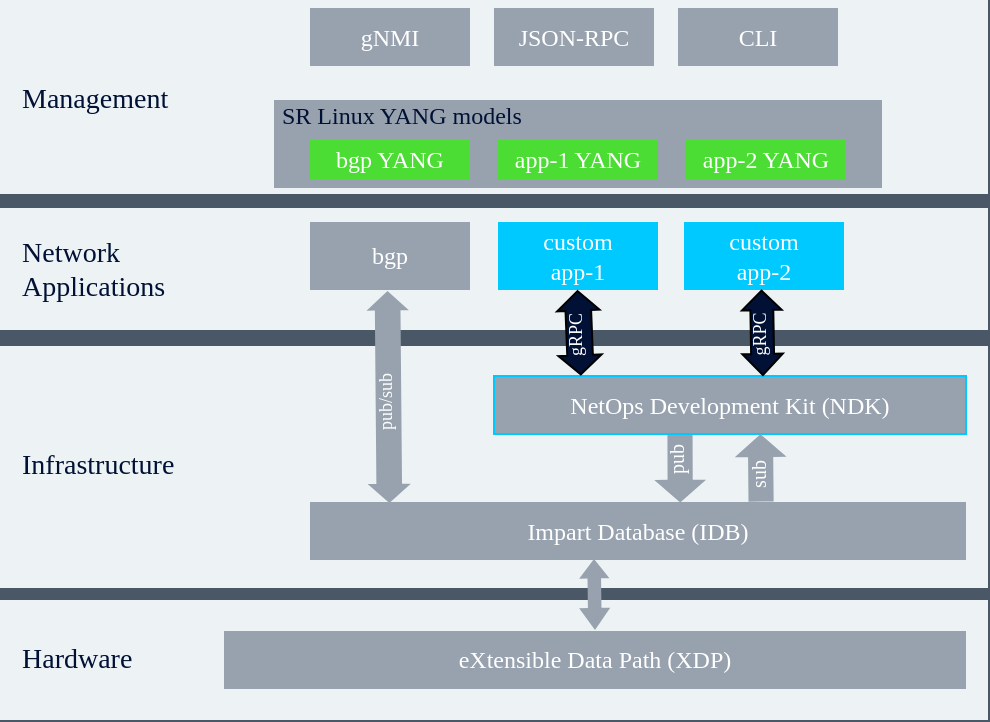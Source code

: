 <mxfile version="15.7.0" type="github" pages="4">
  <diagram name="[0] arch" id="ZMCx_UzSzWk1nDmMVq2M">
    <mxGraphModel dx="1153" dy="1129" grid="1" gridSize="1" guides="1" tooltips="1" connect="1" arrows="1" fold="1" page="1" pageScale="1" pageWidth="827" pageHeight="1169" background="#495766" math="0" shadow="0">
      <root>
        <mxCell id="xg3VUZHEJCf5JJvFxYuz-0" />
        <mxCell id="xg3VUZHEJCf5JJvFxYuz-1" parent="xg3VUZHEJCf5JJvFxYuz-0" />
        <mxCell id="l5OnVXgXOkP5nOk7Ud_w-3" value="" style="rounded=0;whiteSpace=wrap;html=1;strokeColor=none;fillColor=#EDF3F5;" parent="xg3VUZHEJCf5JJvFxYuz-1" vertex="1">
          <mxGeometry x="152" y="640" width="494" height="60" as="geometry" />
        </mxCell>
        <mxCell id="l5OnVXgXOkP5nOk7Ud_w-4" value="&lt;font&gt;Hardware&lt;/font&gt;" style="text;html=1;align=left;verticalAlign=middle;resizable=0;points=[];autosize=1;fontSize=14;fontFamily=Nokia Pure Text;fontStyle=0;fontColor=#001135;" parent="xg3VUZHEJCf5JJvFxYuz-1" vertex="1">
          <mxGeometry x="161" y="659" width="71" height="22" as="geometry" />
        </mxCell>
        <mxCell id="l5OnVXgXOkP5nOk7Ud_w-5" value="eXtensible Data Path (XDP)" style="rounded=0;whiteSpace=wrap;html=1;strokeColor=none;fillColor=#98A2AE;fontFamily=Nokia Pure Text;fontColor=#FFFFFF;" parent="xg3VUZHEJCf5JJvFxYuz-1" vertex="1">
          <mxGeometry x="264" y="655.5" width="371" height="29" as="geometry" />
        </mxCell>
        <mxCell id="l5OnVXgXOkP5nOk7Ud_w-6" value="" style="rounded=0;whiteSpace=wrap;html=1;strokeColor=none;fillColor=#EDF3F5;" parent="xg3VUZHEJCf5JJvFxYuz-1" vertex="1">
          <mxGeometry x="152" y="513" width="494" height="121" as="geometry" />
        </mxCell>
        <mxCell id="l5OnVXgXOkP5nOk7Ud_w-7" value="&lt;font&gt;Infrastructure&lt;/font&gt;" style="text;html=1;align=left;verticalAlign=middle;resizable=0;points=[];autosize=1;fontSize=14;fontFamily=Nokia Pure Text;fontStyle=0;fontColor=#001135;" parent="xg3VUZHEJCf5JJvFxYuz-1" vertex="1">
          <mxGeometry x="161" y="561.94" width="99" height="22" as="geometry" />
        </mxCell>
        <mxCell id="l5OnVXgXOkP5nOk7Ud_w-8" value="NetOps Development Kit (NDK)" style="rounded=0;whiteSpace=wrap;html=1;strokeColor=#00C9FF;fillColor=#98A2AE;fontFamily=Nokia Pure Text;fontColor=#FFFFFF;" parent="xg3VUZHEJCf5JJvFxYuz-1" vertex="1">
          <mxGeometry x="399" y="528" width="236" height="29" as="geometry" />
        </mxCell>
        <mxCell id="l5OnVXgXOkP5nOk7Ud_w-9" value="Impart Database (IDB)" style="rounded=0;whiteSpace=wrap;html=1;strokeColor=none;fillColor=#98A2AE;fontFamily=Nokia Pure Text;fontColor=#FFFFFF;" parent="xg3VUZHEJCf5JJvFxYuz-1" vertex="1">
          <mxGeometry x="307" y="591" width="328" height="29" as="geometry" />
        </mxCell>
        <mxCell id="l5OnVXgXOkP5nOk7Ud_w-10" value="" style="rounded=0;whiteSpace=wrap;html=1;strokeColor=none;fillColor=#EDF3F5;" parent="xg3VUZHEJCf5JJvFxYuz-1" vertex="1">
          <mxGeometry x="152" y="444" width="494" height="61" as="geometry" />
        </mxCell>
        <mxCell id="l5OnVXgXOkP5nOk7Ud_w-11" value="&lt;font&gt;Network&lt;br&gt;Applications&lt;/font&gt;" style="text;html=1;align=left;verticalAlign=middle;resizable=0;points=[];autosize=1;fontSize=14;fontFamily=Nokia Pure Text;fontStyle=0;fontColor=#001135;" parent="xg3VUZHEJCf5JJvFxYuz-1" vertex="1">
          <mxGeometry x="161" y="455" width="88" height="39" as="geometry" />
        </mxCell>
        <mxCell id="l5OnVXgXOkP5nOk7Ud_w-13" value="custom&lt;br&gt;app-1" style="rounded=0;whiteSpace=wrap;html=1;strokeColor=none;fillColor=#00C9FF;fontFamily=Nokia Pure Text;fontColor=#FFFFFF;" parent="xg3VUZHEJCf5JJvFxYuz-1" vertex="1">
          <mxGeometry x="401" y="451" width="80" height="34" as="geometry" />
        </mxCell>
        <mxCell id="l5OnVXgXOkP5nOk7Ud_w-14" value="custom&lt;br&gt;app-2" style="rounded=0;whiteSpace=wrap;html=1;strokeColor=none;fillColor=#00C9FF;fontFamily=Nokia Pure Text;fontColor=#FFFFFF;" parent="xg3VUZHEJCf5JJvFxYuz-1" vertex="1">
          <mxGeometry x="494" y="451" width="80" height="34" as="geometry" />
        </mxCell>
        <mxCell id="l5OnVXgXOkP5nOk7Ud_w-15" value="" style="rounded=0;whiteSpace=wrap;html=1;strokeColor=none;fillColor=#EDF3F5;" parent="xg3VUZHEJCf5JJvFxYuz-1" vertex="1">
          <mxGeometry x="152" y="340" width="494" height="97" as="geometry" />
        </mxCell>
        <mxCell id="l5OnVXgXOkP5nOk7Ud_w-16" value="Management" style="text;html=1;align=left;verticalAlign=middle;resizable=0;points=[];autosize=1;fontSize=14;fontFamily=Nokia Pure Text;fontStyle=0;fontColor=#001135;" parent="xg3VUZHEJCf5JJvFxYuz-1" vertex="1">
          <mxGeometry x="161" y="378.5" width="93" height="22" as="geometry" />
        </mxCell>
        <mxCell id="l5OnVXgXOkP5nOk7Ud_w-17" value="gNMI" style="rounded=0;whiteSpace=wrap;html=1;strokeColor=none;fillColor=#98A2AE;fontFamily=Nokia Pure Text;fontColor=#FFFFFF;" parent="xg3VUZHEJCf5JJvFxYuz-1" vertex="1">
          <mxGeometry x="307" y="344" width="80" height="29" as="geometry" />
        </mxCell>
        <mxCell id="l5OnVXgXOkP5nOk7Ud_w-18" value="JSON-RPC" style="rounded=0;whiteSpace=wrap;html=1;strokeColor=none;fillColor=#98A2AE;fontFamily=Nokia Pure Text;fontColor=#FFFFFF;" parent="xg3VUZHEJCf5JJvFxYuz-1" vertex="1">
          <mxGeometry x="399" y="344" width="80" height="29" as="geometry" />
        </mxCell>
        <mxCell id="l5OnVXgXOkP5nOk7Ud_w-19" value="CLI" style="rounded=0;whiteSpace=wrap;html=1;strokeColor=none;fillColor=#98A2AE;fontFamily=Nokia Pure Text;fontColor=#FFFFFF;" parent="xg3VUZHEJCf5JJvFxYuz-1" vertex="1">
          <mxGeometry x="491" y="344" width="80" height="29" as="geometry" />
        </mxCell>
        <mxCell id="l5OnVXgXOkP5nOk7Ud_w-22" value="bgp" style="rounded=0;whiteSpace=wrap;html=1;strokeColor=none;fillColor=#98A2AE;fontFamily=Nokia Pure Text;fontColor=#FFFFFF;" parent="xg3VUZHEJCf5JJvFxYuz-1" vertex="1">
          <mxGeometry x="307" y="451" width="80" height="34" as="geometry" />
        </mxCell>
        <mxCell id="l5OnVXgXOkP5nOk7Ud_w-24" value="" style="rounded=0;whiteSpace=wrap;html=1;strokeColor=none;fillColor=#98A2AE;fontFamily=Nokia Pure Text;fontColor=#FFFFFF;" parent="xg3VUZHEJCf5JJvFxYuz-1" vertex="1">
          <mxGeometry x="289" y="390" width="304" height="44" as="geometry" />
        </mxCell>
        <mxCell id="l5OnVXgXOkP5nOk7Ud_w-20" value="app-1 YANG" style="rounded=0;whiteSpace=wrap;html=1;strokeColor=none;fillColor=#4BDD33;fontFamily=Nokia Pure Text;fontColor=#FFFFFF;" parent="xg3VUZHEJCf5JJvFxYuz-1" vertex="1">
          <mxGeometry x="401" y="410" width="80" height="20" as="geometry" />
        </mxCell>
        <mxCell id="l5OnVXgXOkP5nOk7Ud_w-21" value="app-2 YANG" style="rounded=0;whiteSpace=wrap;html=1;strokeColor=none;fillColor=#4BDD33;fontFamily=Nokia Pure Text;fontColor=#FFFFFF;" parent="xg3VUZHEJCf5JJvFxYuz-1" vertex="1">
          <mxGeometry x="495" y="410" width="80" height="20" as="geometry" />
        </mxCell>
        <mxCell id="l5OnVXgXOkP5nOk7Ud_w-23" value="bgp YANG" style="rounded=0;whiteSpace=wrap;html=1;strokeColor=none;fillColor=#4BDD33;fontFamily=Nokia Pure Text;fontColor=#FFFFFF;" parent="xg3VUZHEJCf5JJvFxYuz-1" vertex="1">
          <mxGeometry x="307" y="410" width="80" height="20" as="geometry" />
        </mxCell>
        <mxCell id="l5OnVXgXOkP5nOk7Ud_w-25" value="&lt;font style=&quot;font-size: 12px;&quot;&gt;SR Linux YANG models&lt;/font&gt;" style="text;html=1;align=left;verticalAlign=middle;resizable=0;points=[];autosize=1;fontSize=12;fontFamily=Nokia Pure Text;fontStyle=0;fontColor=#001135;" parent="xg3VUZHEJCf5JJvFxYuz-1" vertex="1">
          <mxGeometry x="291" y="388" width="131" height="19" as="geometry" />
        </mxCell>
        <mxCell id="l5OnVXgXOkP5nOk7Ud_w-26" value="" style="shape=flexArrow;endArrow=classic;html=1;rounded=0;fontFamily=Nokia Pure Text;fontSize=12;fontColor=#FFFFFF;strokeColor=none;fillColor=#98A2AE;entryX=0.472;entryY=0.03;entryDx=0;entryDy=0;entryPerimeter=0;endWidth=12.339;endSize=3.469;width=12.581;" parent="xg3VUZHEJCf5JJvFxYuz-1" edge="1">
          <mxGeometry width="50" height="50" relative="1" as="geometry">
            <mxPoint x="492" y="557" as="sourcePoint" />
            <mxPoint x="492.112" y="591.81" as="targetPoint" />
          </mxGeometry>
        </mxCell>
        <mxCell id="l5OnVXgXOkP5nOk7Ud_w-28" value="&lt;font style=&quot;font-size: 10px;&quot;&gt;pub&lt;/font&gt;" style="text;html=1;align=left;verticalAlign=middle;resizable=0;points=[];autosize=1;fontSize=10;fontFamily=Nokia Pure Text;fontStyle=0;fontColor=#FFFFFF;rotation=-90;" parent="xg3VUZHEJCf5JJvFxYuz-1" vertex="1">
          <mxGeometry x="476" y="556.44" width="28" height="17" as="geometry" />
        </mxCell>
        <mxCell id="l5OnVXgXOkP5nOk7Ud_w-30" value="" style="shape=flexArrow;endArrow=classic;html=1;rounded=0;fontFamily=Nokia Pure Text;fontSize=12;fontColor=#FFFFFF;strokeColor=none;fillColor=#98A2AE;entryX=0.525;entryY=1.006;entryDx=0;entryDy=0;entryPerimeter=0;endWidth=12.339;endSize=3.469;width=12.581;exitX=0.581;exitY=0.012;exitDx=0;exitDy=0;exitPerimeter=0;" parent="xg3VUZHEJCf5JJvFxYuz-1" edge="1">
          <mxGeometry width="50" height="50" relative="1" as="geometry">
            <mxPoint x="532.551" y="591.288" as="sourcePoint" />
            <mxPoint x="532.2" y="556.614" as="targetPoint" />
          </mxGeometry>
        </mxCell>
        <mxCell id="l5OnVXgXOkP5nOk7Ud_w-32" value="sub" style="text;html=1;align=left;verticalAlign=middle;resizable=0;points=[];autosize=1;fontSize=10;fontFamily=Nokia Pure Text;fontStyle=0;fontColor=#FFFFFF;rotation=-90;" parent="xg3VUZHEJCf5JJvFxYuz-1" vertex="1">
          <mxGeometry x="518" y="564.44" width="27" height="17" as="geometry" />
        </mxCell>
        <mxCell id="l5OnVXgXOkP5nOk7Ud_w-36" value="" style="shape=flexArrow;endArrow=classic;startArrow=classic;html=1;rounded=0;fontFamily=Nokia Pure Text;fontSize=10;fontColor=#FFFFFF;fillColor=#98A2AE;exitX=0.5;exitY=0;exitDx=0;exitDy=0;endWidth=7.383;endSize=2.91;startWidth=7.785;startSize=3.344;width=6.774;strokeColor=none;" parent="xg3VUZHEJCf5JJvFxYuz-1" source="l5OnVXgXOkP5nOk7Ud_w-5" edge="1">
          <mxGeometry width="100" height="100" relative="1" as="geometry">
            <mxPoint x="204" y="699" as="sourcePoint" />
            <mxPoint x="449" y="619" as="targetPoint" />
          </mxGeometry>
        </mxCell>
        <mxCell id="l5OnVXgXOkP5nOk7Ud_w-37" value="" style="shape=flexArrow;endArrow=classic;startArrow=classic;html=1;rounded=0;fontFamily=Nokia Pure Text;fontSize=10;fontColor=#FFFFFF;fillColor=#001135;exitX=0.184;exitY=-0.011;exitDx=0;exitDy=0;endWidth=7.383;endSize=2.91;startWidth=7.785;startSize=2.854;width=12.816;exitPerimeter=0;" parent="xg3VUZHEJCf5JJvFxYuz-1" source="l5OnVXgXOkP5nOk7Ud_w-8" edge="1">
          <mxGeometry width="100" height="100" relative="1" as="geometry">
            <mxPoint x="441.25" y="521.5" as="sourcePoint" />
            <mxPoint x="440.75" y="485" as="targetPoint" />
          </mxGeometry>
        </mxCell>
        <mxCell id="l5OnVXgXOkP5nOk7Ud_w-38" value="&lt;font style=&quot;font-size: 9px;&quot;&gt;gRPC&lt;/font&gt;" style="text;html=1;align=left;verticalAlign=middle;resizable=0;points=[];autosize=1;fontSize=9;fontFamily=Nokia Pure Text;fontStyle=0;fontColor=#FFFFFF;rotation=-90;" parent="xg3VUZHEJCf5JJvFxYuz-1" vertex="1">
          <mxGeometry x="424" y="496" width="32" height="16" as="geometry" />
        </mxCell>
        <mxCell id="l5OnVXgXOkP5nOk7Ud_w-39" value="" style="shape=flexArrow;endArrow=classic;startArrow=classic;html=1;rounded=0;fontFamily=Nokia Pure Text;fontSize=10;fontColor=#FFFFFF;fillColor=#001135;exitX=0.41;exitY=0.007;exitDx=0;exitDy=0;endWidth=7.383;endSize=2.91;startWidth=7.785;startSize=3.173;width=11.456;exitPerimeter=0;" parent="xg3VUZHEJCf5JJvFxYuz-1" edge="1">
          <mxGeometry width="100" height="100" relative="1" as="geometry">
            <mxPoint x="533.48" y="528.003" as="sourcePoint" />
            <mxPoint x="532.75" y="484.8" as="targetPoint" />
          </mxGeometry>
        </mxCell>
        <mxCell id="l5OnVXgXOkP5nOk7Ud_w-40" value="&lt;font style=&quot;font-size: 9px;&quot;&gt;gRPC&lt;/font&gt;" style="text;html=1;align=left;verticalAlign=middle;resizable=0;points=[];autosize=1;fontSize=9;fontFamily=Nokia Pure Text;fontStyle=0;fontColor=#FFFFFF;rotation=-90;" parent="xg3VUZHEJCf5JJvFxYuz-1" vertex="1">
          <mxGeometry x="516" y="495.8" width="32" height="16" as="geometry" />
        </mxCell>
        <mxCell id="l5OnVXgXOkP5nOk7Ud_w-42" value="" style="shape=flexArrow;endArrow=classic;startArrow=classic;html=1;rounded=0;fontFamily=Nokia Pure Text;fontSize=10;fontColor=#FFFFFF;fillColor=#98A2AE;exitX=0.121;exitY=0.034;exitDx=0;exitDy=0;endWidth=7.383;endSize=2.91;startWidth=7.785;startSize=2.854;width=12.816;exitPerimeter=0;strokeColor=none;" parent="xg3VUZHEJCf5JJvFxYuz-1" source="l5OnVXgXOkP5nOk7Ud_w-9" edge="1">
          <mxGeometry width="100" height="100" relative="1" as="geometry">
            <mxPoint x="347.424" y="527.681" as="sourcePoint" />
            <mxPoint x="345.75" y="485" as="targetPoint" />
          </mxGeometry>
        </mxCell>
        <mxCell id="l5OnVXgXOkP5nOk7Ud_w-43" value="&lt;font style=&quot;font-size: 9px&quot;&gt;pub/sub&lt;/font&gt;" style="text;html=1;align=left;verticalAlign=middle;resizable=0;points=[];autosize=1;fontSize=9;fontFamily=Nokia Pure Text;fontStyle=0;fontColor=#FFFFFF;rotation=-90;" parent="xg3VUZHEJCf5JJvFxYuz-1" vertex="1">
          <mxGeometry x="322" y="527" width="45" height="16" as="geometry" />
        </mxCell>
      </root>
    </mxGraphModel>
  </diagram>
  <diagram name="[1] sdk_mgr" id="XgM3rPJFt2jxgsHihQ7d">
    <mxGraphModel dx="655" dy="941" grid="1" gridSize="1" guides="1" tooltips="1" connect="1" arrows="1" fold="1" page="1" pageScale="1" pageWidth="827" pageHeight="1169" background="#495766" math="0" shadow="0">
      <root>
        <mxCell id="xc5a-p3yFIU_XZoQYOlz-0" />
        <mxCell id="xc5a-p3yFIU_XZoQYOlz-1" parent="xc5a-p3yFIU_XZoQYOlz-0" />
        <mxCell id="xc5a-p3yFIU_XZoQYOlz-35" value="&lt;font style=&quot;font-size: 16px&quot;&gt;IDB&lt;/font&gt;" style="ellipse;whiteSpace=wrap;html=1;aspect=fixed;fontFamily=Nokia Pure Text;fontSize=9;fontColor=#FFFFFF;strokeColor=none;fillColor=#98A2AE;align=center;" vertex="1" parent="xc5a-p3yFIU_XZoQYOlz-1">
          <mxGeometry x="367" y="324" width="80" height="80" as="geometry" />
        </mxCell>
        <mxCell id="xc5a-p3yFIU_XZoQYOlz-36" value="&lt;font style=&quot;font-size: 10px&quot;&gt;ndk&lt;br&gt;mgr&lt;/font&gt;" style="ellipse;whiteSpace=wrap;html=1;aspect=fixed;fontFamily=Nokia Pure Text;fontSize=10;fontColor=#FFFFFF;strokeColor=none;fillColor=#00C9FF;align=center;" vertex="1" parent="xc5a-p3yFIU_XZoQYOlz-1">
          <mxGeometry x="270" y="338" width="50" height="50" as="geometry" />
        </mxCell>
        <mxCell id="xc5a-p3yFIU_XZoQYOlz-37" value="&lt;font style=&quot;font-size: 10px&quot;&gt;bgp&lt;br&gt;mgr&lt;/font&gt;" style="ellipse;whiteSpace=wrap;html=1;aspect=fixed;fontFamily=Nokia Pure Text;fontSize=10;fontColor=#FFFFFF;strokeColor=none;fillColor=#001135;align=center;" vertex="1" parent="xc5a-p3yFIU_XZoQYOlz-1">
          <mxGeometry x="296" y="266" width="50" height="50" as="geometry" />
        </mxCell>
        <mxCell id="xc5a-p3yFIU_XZoQYOlz-39" value="&lt;font style=&quot;font-size: 10px&quot;&gt;lc&lt;br&gt;mgr&lt;/font&gt;" style="ellipse;whiteSpace=wrap;html=1;aspect=fixed;fontFamily=Nokia Pure Text;fontSize=10;fontColor=#FFFFFF;strokeColor=none;fillColor=#001135;align=center;" vertex="1" parent="xc5a-p3yFIU_XZoQYOlz-1">
          <mxGeometry x="354" y="233" width="50" height="50" as="geometry" />
        </mxCell>
        <mxCell id="xc5a-p3yFIU_XZoQYOlz-40" value="&lt;font style=&quot;font-size: 10px&quot;&gt;chassis&lt;br&gt;mgr&lt;/font&gt;" style="ellipse;whiteSpace=wrap;html=1;aspect=fixed;fontFamily=Nokia Pure Text;fontSize=10;fontColor=#FFFFFF;strokeColor=none;fillColor=#001135;align=center;" vertex="1" parent="xc5a-p3yFIU_XZoQYOlz-1">
          <mxGeometry x="423" y="233" width="50" height="50" as="geometry" />
        </mxCell>
        <mxCell id="xc5a-p3yFIU_XZoQYOlz-41" value="&lt;font style=&quot;font-size: 10px&quot;&gt;app&lt;br&gt;mgr&lt;/font&gt;" style="ellipse;whiteSpace=wrap;html=1;aspect=fixed;fontFamily=Nokia Pure Text;fontSize=10;fontColor=#FFFFFF;strokeColor=none;fillColor=#001135;align=center;" vertex="1" parent="xc5a-p3yFIU_XZoQYOlz-1">
          <mxGeometry x="475" y="281" width="50" height="50" as="geometry" />
        </mxCell>
        <mxCell id="xc5a-p3yFIU_XZoQYOlz-42" value="&lt;font style=&quot;font-size: 10px&quot;&gt;xdp&lt;br&gt;mgr&lt;/font&gt;" style="ellipse;whiteSpace=wrap;html=1;aspect=fixed;fontFamily=Nokia Pure Text;fontSize=10;fontColor=#FFFFFF;strokeColor=none;fillColor=#001135;align=center;" vertex="1" parent="xc5a-p3yFIU_XZoQYOlz-1">
          <mxGeometry x="291.5" y="408" width="50" height="50" as="geometry" />
        </mxCell>
        <mxCell id="xc5a-p3yFIU_XZoQYOlz-43" value="&lt;font style=&quot;font-size: 10px&quot;&gt;fib&lt;br&gt;mgr&lt;/font&gt;" style="ellipse;whiteSpace=wrap;html=1;aspect=fixed;fontFamily=Nokia Pure Text;fontSize=10;fontColor=#FFFFFF;strokeColor=none;fillColor=#001135;align=center;" vertex="1" parent="xc5a-p3yFIU_XZoQYOlz-1">
          <mxGeometry x="346" y="447" width="50" height="50" as="geometry" />
        </mxCell>
        <mxCell id="xc5a-p3yFIU_XZoQYOlz-44" value="&lt;font style=&quot;font-size: 10px&quot;&gt;lldp&lt;br&gt;mgr&lt;/font&gt;" style="ellipse;whiteSpace=wrap;html=1;aspect=fixed;fontFamily=Nokia Pure Text;fontSize=10;fontColor=#FFFFFF;strokeColor=none;fillColor=#001135;align=center;" vertex="1" parent="xc5a-p3yFIU_XZoQYOlz-1">
          <mxGeometry x="415" y="451" width="50" height="50" as="geometry" />
        </mxCell>
        <mxCell id="xc5a-p3yFIU_XZoQYOlz-45" value="&lt;font style=&quot;font-size: 10px&quot;&gt;mgmt&lt;br&gt;srv&lt;/font&gt;" style="ellipse;whiteSpace=wrap;html=1;aspect=fixed;fontFamily=Nokia Pure Text;fontSize=10;fontColor=#FFFFFF;strokeColor=none;fillColor=#001135;align=center;" vertex="1" parent="xc5a-p3yFIU_XZoQYOlz-1">
          <mxGeometry x="497" y="338" width="50" height="50" as="geometry" />
        </mxCell>
        <mxCell id="xc5a-p3yFIU_XZoQYOlz-46" value="&lt;font style=&quot;font-size: 10px&quot;&gt;aaa&lt;br&gt;mgr&lt;/font&gt;" style="ellipse;whiteSpace=wrap;html=1;aspect=fixed;fontFamily=Nokia Pure Text;fontSize=10;fontColor=#FFFFFF;strokeColor=none;fillColor=#001135;align=center;" vertex="1" parent="xc5a-p3yFIU_XZoQYOlz-1">
          <mxGeometry x="470" y="413" width="50" height="50" as="geometry" />
        </mxCell>
        <mxCell id="xc5a-p3yFIU_XZoQYOlz-47" value="" style="endArrow=blockThin;startArrow=blockThin;html=1;rounded=0;fontFamily=Nokia Pure Text;fontSize=10;fontColor=#FFFFFF;fillColor=#98A2AE;entryX=0;entryY=0.5;entryDx=0;entryDy=0;exitX=1;exitY=0.5;exitDx=0;exitDy=0;endFill=1;startFill=1;" edge="1" parent="xc5a-p3yFIU_XZoQYOlz-1" source="xc5a-p3yFIU_XZoQYOlz-36" target="xc5a-p3yFIU_XZoQYOlz-35">
          <mxGeometry width="50" height="50" relative="1" as="geometry">
            <mxPoint x="227" y="402" as="sourcePoint" />
            <mxPoint x="277" y="352" as="targetPoint" />
          </mxGeometry>
        </mxCell>
        <mxCell id="xc5a-p3yFIU_XZoQYOlz-48" value="" style="endArrow=blockThin;startArrow=blockThin;html=1;rounded=0;fontFamily=Nokia Pure Text;fontSize=10;fontColor=#FFFFFF;fillColor=#98A2AE;entryX=0;entryY=0;entryDx=0;entryDy=0;exitX=1;exitY=1;exitDx=0;exitDy=0;endFill=1;startFill=1;" edge="1" parent="xc5a-p3yFIU_XZoQYOlz-1" source="xc5a-p3yFIU_XZoQYOlz-37" target="xc5a-p3yFIU_XZoQYOlz-35">
          <mxGeometry width="50" height="50" relative="1" as="geometry">
            <mxPoint x="321" y="364" as="sourcePoint" />
            <mxPoint x="368.0" y="365" as="targetPoint" />
          </mxGeometry>
        </mxCell>
        <mxCell id="xc5a-p3yFIU_XZoQYOlz-49" value="" style="endArrow=blockThin;startArrow=blockThin;html=1;rounded=0;fontFamily=Nokia Pure Text;fontSize=10;fontColor=#FFFFFF;fillColor=#98A2AE;entryX=0.356;entryY=0.035;entryDx=0;entryDy=0;exitX=0.5;exitY=1;exitDx=0;exitDy=0;endFill=1;startFill=1;entryPerimeter=0;" edge="1" parent="xc5a-p3yFIU_XZoQYOlz-1" source="xc5a-p3yFIU_XZoQYOlz-39" target="xc5a-p3yFIU_XZoQYOlz-35">
          <mxGeometry width="50" height="50" relative="1" as="geometry">
            <mxPoint x="339.678" y="309.678" as="sourcePoint" />
            <mxPoint x="379.716" y="336.716" as="targetPoint" />
          </mxGeometry>
        </mxCell>
        <mxCell id="xc5a-p3yFIU_XZoQYOlz-50" value="" style="endArrow=blockThin;startArrow=blockThin;html=1;rounded=0;fontFamily=Nokia Pure Text;fontSize=10;fontColor=#FFFFFF;fillColor=#98A2AE;entryX=0.707;entryY=0.023;entryDx=0;entryDy=0;exitX=0.364;exitY=0.962;exitDx=0;exitDy=0;endFill=1;startFill=1;entryPerimeter=0;exitPerimeter=0;" edge="1" parent="xc5a-p3yFIU_XZoQYOlz-1" source="xc5a-p3yFIU_XZoQYOlz-40" target="xc5a-p3yFIU_XZoQYOlz-35">
          <mxGeometry width="50" height="50" relative="1" as="geometry">
            <mxPoint x="380" y="284" as="sourcePoint" />
            <mxPoint x="396.48" y="327.8" as="targetPoint" />
          </mxGeometry>
        </mxCell>
        <mxCell id="xc5a-p3yFIU_XZoQYOlz-51" value="" style="endArrow=blockThin;startArrow=blockThin;html=1;rounded=0;fontFamily=Nokia Pure Text;fontSize=10;fontColor=#FFFFFF;fillColor=#98A2AE;entryX=0.915;entryY=0.202;entryDx=0;entryDy=0;endFill=1;startFill=1;entryPerimeter=0;" edge="1" parent="xc5a-p3yFIU_XZoQYOlz-1" source="xc5a-p3yFIU_XZoQYOlz-41" target="xc5a-p3yFIU_XZoQYOlz-35">
          <mxGeometry width="50" height="50" relative="1" as="geometry">
            <mxPoint x="442.2" y="282.1" as="sourcePoint" />
            <mxPoint x="424.56" y="326.84" as="targetPoint" />
          </mxGeometry>
        </mxCell>
        <mxCell id="xc5a-p3yFIU_XZoQYOlz-52" value="" style="endArrow=blockThin;startArrow=blockThin;html=1;rounded=0;fontFamily=Nokia Pure Text;fontSize=10;fontColor=#FFFFFF;fillColor=#98A2AE;entryX=1;entryY=0.5;entryDx=0;entryDy=0;endFill=1;startFill=1;exitX=0;exitY=0.5;exitDx=0;exitDy=0;" edge="1" parent="xc5a-p3yFIU_XZoQYOlz-1" source="xc5a-p3yFIU_XZoQYOlz-45" target="xc5a-p3yFIU_XZoQYOlz-35">
          <mxGeometry width="50" height="50" relative="1" as="geometry">
            <mxPoint x="479.262" y="319.347" as="sourcePoint" />
            <mxPoint x="441.2" y="341.16" as="targetPoint" />
          </mxGeometry>
        </mxCell>
        <mxCell id="xc5a-p3yFIU_XZoQYOlz-53" value="" style="endArrow=blockThin;startArrow=blockThin;html=1;rounded=0;fontFamily=Nokia Pure Text;fontSize=10;fontColor=#FFFFFF;fillColor=#98A2AE;entryX=0.91;entryY=0.797;entryDx=0;entryDy=0;endFill=1;startFill=1;exitX=0;exitY=0;exitDx=0;exitDy=0;entryPerimeter=0;" edge="1" parent="xc5a-p3yFIU_XZoQYOlz-1" source="xc5a-p3yFIU_XZoQYOlz-46" target="xc5a-p3yFIU_XZoQYOlz-35">
          <mxGeometry width="50" height="50" relative="1" as="geometry">
            <mxPoint x="498" y="364" as="sourcePoint" />
            <mxPoint x="448.0" y="365" as="targetPoint" />
          </mxGeometry>
        </mxCell>
        <mxCell id="xc5a-p3yFIU_XZoQYOlz-54" value="" style="endArrow=blockThin;startArrow=blockThin;html=1;rounded=0;fontFamily=Nokia Pure Text;fontSize=10;fontColor=#FFFFFF;fillColor=#98A2AE;entryX=0.695;entryY=0.97;entryDx=0;entryDy=0;endFill=1;startFill=1;exitX=0.5;exitY=0;exitDx=0;exitDy=0;entryPerimeter=0;" edge="1" parent="xc5a-p3yFIU_XZoQYOlz-1" source="xc5a-p3yFIU_XZoQYOlz-44" target="xc5a-p3yFIU_XZoQYOlz-35">
          <mxGeometry width="50" height="50" relative="1" as="geometry">
            <mxPoint x="478.322" y="421.322" as="sourcePoint" />
            <mxPoint x="440.8" y="388.76" as="targetPoint" />
          </mxGeometry>
        </mxCell>
        <mxCell id="xc5a-p3yFIU_XZoQYOlz-55" value="" style="endArrow=blockThin;startArrow=blockThin;html=1;rounded=0;fontFamily=Nokia Pure Text;fontSize=10;fontColor=#FFFFFF;fillColor=#98A2AE;entryX=0.356;entryY=0.97;entryDx=0;entryDy=0;endFill=1;startFill=1;exitX=0.6;exitY=0.04;exitDx=0;exitDy=0;entryPerimeter=0;exitPerimeter=0;" edge="1" parent="xc5a-p3yFIU_XZoQYOlz-1" source="xc5a-p3yFIU_XZoQYOlz-43" target="xc5a-p3yFIU_XZoQYOlz-35">
          <mxGeometry width="50" height="50" relative="1" as="geometry">
            <mxPoint x="441" y="452" as="sourcePoint" />
            <mxPoint x="423.6" y="402.6" as="targetPoint" />
          </mxGeometry>
        </mxCell>
        <mxCell id="xc5a-p3yFIU_XZoQYOlz-56" value="" style="endArrow=blockThin;startArrow=blockThin;html=1;rounded=0;fontFamily=Nokia Pure Text;fontSize=10;fontColor=#FFFFFF;fillColor=#98A2AE;entryX=0.106;entryY=0.827;entryDx=0;entryDy=0;endFill=1;startFill=1;exitX=1;exitY=0;exitDx=0;exitDy=0;entryPerimeter=0;" edge="1" parent="xc5a-p3yFIU_XZoQYOlz-1" source="xc5a-p3yFIU_XZoQYOlz-42" target="xc5a-p3yFIU_XZoQYOlz-35">
          <mxGeometry width="50" height="50" relative="1" as="geometry">
            <mxPoint x="377" y="450" as="sourcePoint" />
            <mxPoint x="396.48" y="402.6" as="targetPoint" />
          </mxGeometry>
        </mxCell>
        <mxCell id="xc5a-p3yFIU_XZoQYOlz-57" value="custom&lt;br&gt;app-1" style="rounded=0;whiteSpace=wrap;html=1;strokeColor=none;fillColor=#00C9FF;fontFamily=Nokia Pure Text;fontColor=#FFFFFF;" vertex="1" parent="xc5a-p3yFIU_XZoQYOlz-1">
          <mxGeometry x="167" y="380" width="53" height="34" as="geometry" />
        </mxCell>
        <mxCell id="xc5a-p3yFIU_XZoQYOlz-58" value="custom&lt;br&gt;app-2" style="rounded=0;whiteSpace=wrap;html=1;strokeColor=none;fillColor=#00C9FF;fontFamily=Nokia Pure Text;fontColor=#FFFFFF;" vertex="1" parent="xc5a-p3yFIU_XZoQYOlz-1">
          <mxGeometry x="167" y="323" width="53" height="34" as="geometry" />
        </mxCell>
        <mxCell id="xc5a-p3yFIU_XZoQYOlz-59" value="" style="endArrow=blockThin;startArrow=blockThin;html=1;rounded=0;fontFamily=Nokia Pure Text;fontSize=10;fontColor=#FFFFFF;fillColor=#98A2AE;exitX=1;exitY=0.5;exitDx=0;exitDy=0;endFill=1;startFill=1;strokeColor=#4BDD33;" edge="1" parent="xc5a-p3yFIU_XZoQYOlz-1" source="xc5a-p3yFIU_XZoQYOlz-58" target="xc5a-p3yFIU_XZoQYOlz-36">
          <mxGeometry width="50" height="50" relative="1" as="geometry">
            <mxPoint x="321" y="364" as="sourcePoint" />
            <mxPoint x="368.0" y="365" as="targetPoint" />
          </mxGeometry>
        </mxCell>
        <mxCell id="xc5a-p3yFIU_XZoQYOlz-60" value="" style="endArrow=blockThin;startArrow=blockThin;html=1;rounded=0;fontFamily=Nokia Pure Text;fontSize=10;fontColor=#FFFFFF;fillColor=#98A2AE;exitX=1;exitY=0.5;exitDx=0;exitDy=0;endFill=1;startFill=1;strokeColor=#4BDD33;entryX=0.081;entryY=0.776;entryDx=0;entryDy=0;entryPerimeter=0;" edge="1" parent="xc5a-p3yFIU_XZoQYOlz-1" source="xc5a-p3yFIU_XZoQYOlz-57" target="xc5a-p3yFIU_XZoQYOlz-36">
          <mxGeometry width="50" height="50" relative="1" as="geometry">
            <mxPoint x="221" y="341.0" as="sourcePoint" />
            <mxPoint x="272.092" y="356.691" as="targetPoint" />
          </mxGeometry>
        </mxCell>
        <mxCell id="xc5a-p3yFIU_XZoQYOlz-61" value="gNMI" style="rounded=0;whiteSpace=wrap;html=1;strokeColor=none;fillColor=#124191;fontFamily=Nokia Pure Text;fontColor=#FFFFFF;" vertex="1" parent="xc5a-p3yFIU_XZoQYOlz-1">
          <mxGeometry x="590" y="347" width="53" height="34" as="geometry" />
        </mxCell>
        <mxCell id="xc5a-p3yFIU_XZoQYOlz-62" value="CLI" style="rounded=0;whiteSpace=wrap;html=1;strokeColor=none;fillColor=#124191;fontFamily=Nokia Pure Text;fontColor=#FFFFFF;" vertex="1" parent="xc5a-p3yFIU_XZoQYOlz-1">
          <mxGeometry x="590" y="303" width="53" height="34" as="geometry" />
        </mxCell>
        <mxCell id="xc5a-p3yFIU_XZoQYOlz-63" value="JSON-RPC" style="rounded=0;whiteSpace=wrap;html=1;strokeColor=none;fillColor=#124191;fontFamily=Nokia Pure Text;fontColor=#FFFFFF;" vertex="1" parent="xc5a-p3yFIU_XZoQYOlz-1">
          <mxGeometry x="590" y="391" width="53" height="34" as="geometry" />
        </mxCell>
        <mxCell id="xc5a-p3yFIU_XZoQYOlz-64" value="" style="endArrow=blockThin;startArrow=blockThin;html=1;rounded=0;fontFamily=Nokia Pure Text;fontSize=10;fontColor=#FFFFFF;fillColor=#98A2AE;exitX=1;exitY=0;exitDx=0;exitDy=0;endFill=1;startFill=1;strokeColor=#4BDD33;entryX=0;entryY=0.5;entryDx=0;entryDy=0;" edge="1" parent="xc5a-p3yFIU_XZoQYOlz-1" source="xc5a-p3yFIU_XZoQYOlz-45" target="xc5a-p3yFIU_XZoQYOlz-62">
          <mxGeometry width="50" height="50" relative="1" as="geometry">
            <mxPoint x="221.0" y="341" as="sourcePoint" />
            <mxPoint x="272.054" y="356.816" as="targetPoint" />
          </mxGeometry>
        </mxCell>
        <mxCell id="xc5a-p3yFIU_XZoQYOlz-65" value="" style="endArrow=blockThin;startArrow=blockThin;html=1;rounded=0;fontFamily=Nokia Pure Text;fontSize=10;fontColor=#FFFFFF;fillColor=#98A2AE;exitX=1;exitY=0.5;exitDx=0;exitDy=0;endFill=1;startFill=1;strokeColor=#4BDD33;entryX=0;entryY=0.5;entryDx=0;entryDy=0;" edge="1" parent="xc5a-p3yFIU_XZoQYOlz-1" source="xc5a-p3yFIU_XZoQYOlz-45" target="xc5a-p3yFIU_XZoQYOlz-61">
          <mxGeometry width="50" height="50" relative="1" as="geometry">
            <mxPoint x="540.678" y="346.322" as="sourcePoint" />
            <mxPoint x="591" y="321" as="targetPoint" />
          </mxGeometry>
        </mxCell>
        <mxCell id="xc5a-p3yFIU_XZoQYOlz-66" value="" style="endArrow=blockThin;startArrow=blockThin;html=1;rounded=0;fontFamily=Nokia Pure Text;fontSize=10;fontColor=#FFFFFF;fillColor=#98A2AE;exitX=1;exitY=1;exitDx=0;exitDy=0;endFill=1;startFill=1;strokeColor=#4BDD33;entryX=0;entryY=0.5;entryDx=0;entryDy=0;" edge="1" parent="xc5a-p3yFIU_XZoQYOlz-1" source="xc5a-p3yFIU_XZoQYOlz-45" target="xc5a-p3yFIU_XZoQYOlz-63">
          <mxGeometry width="50" height="50" relative="1" as="geometry">
            <mxPoint x="548" y="364" as="sourcePoint" />
            <mxPoint x="591" y="365" as="targetPoint" />
          </mxGeometry>
        </mxCell>
        <mxCell id="xc5a-p3yFIU_XZoQYOlz-67" value="" style="endArrow=blockThin;startArrow=blockThin;html=1;rounded=0;fontFamily=Nokia Pure Text;fontSize=10;fontColor=#FFFFFF;fillColor=#98A2AE;endFill=1;startFill=1;strokeColor=#4BDD33;" edge="1" parent="xc5a-p3yFIU_XZoQYOlz-1">
          <mxGeometry width="50" height="50" relative="1" as="geometry">
            <mxPoint x="181" y="498" as="sourcePoint" />
            <mxPoint x="223" y="498" as="targetPoint" />
          </mxGeometry>
        </mxCell>
        <mxCell id="_maKBNzuVAnapH27AzpF-0" value="&lt;font&gt;gRPC&lt;/font&gt;" style="text;html=1;align=left;verticalAlign=middle;resizable=0;points=[];autosize=1;fontSize=14;fontFamily=Nokia Pure Text;fontStyle=0;fontColor=#FFFFFF;" vertex="1" parent="xc5a-p3yFIU_XZoQYOlz-1">
          <mxGeometry x="229" y="486" width="44" height="22" as="geometry" />
        </mxCell>
        <mxCell id="_maKBNzuVAnapH27AzpF-1" value="" style="endArrow=blockThin;startArrow=blockThin;html=1;rounded=0;fontFamily=Nokia Pure Text;fontSize=10;fontColor=#FFFFFF;fillColor=#98A2AE;endFill=1;startFill=1;strokeColor=#001135;" edge="1" parent="xc5a-p3yFIU_XZoQYOlz-1">
          <mxGeometry width="50" height="50" relative="1" as="geometry">
            <mxPoint x="181" y="522" as="sourcePoint" />
            <mxPoint x="223" y="522" as="targetPoint" />
          </mxGeometry>
        </mxCell>
        <mxCell id="_maKBNzuVAnapH27AzpF-2" value="&lt;font&gt;Pub/Sub&lt;/font&gt;" style="text;html=1;align=left;verticalAlign=middle;resizable=0;points=[];autosize=1;fontSize=14;fontFamily=Nokia Pure Text;fontStyle=0;fontColor=#FFFFFF;" vertex="1" parent="xc5a-p3yFIU_XZoQYOlz-1">
          <mxGeometry x="229" y="510" width="65" height="22" as="geometry" />
        </mxCell>
      </root>
    </mxGraphModel>
  </diagram>
  <diagram name="[2] grpc" id="jszRfg2fhWZYMWAeCCky">
    <mxGraphModel dx="1153" dy="1129" grid="1" gridSize="1" guides="1" tooltips="1" connect="1" arrows="1" fold="1" page="1" pageScale="1" pageWidth="827" pageHeight="1169" background="#495766" math="0" shadow="0">
      <root>
        <mxCell id="kWkWUY6aXbe_XbLZN10U-0" />
        <mxCell id="kWkWUY6aXbe_XbLZN10U-1" parent="kWkWUY6aXbe_XbLZN10U-0" />
        <mxCell id="kWkWUY6aXbe_XbLZN10U-21" value="" style="endArrow=blockThin;startArrow=none;html=1;rounded=0;fontFamily=Nokia Pure Text;fontSize=10;fontColor=#FFFFFF;fillColor=#98A2AE;entryX=-0.001;entryY=0.838;entryDx=0;entryDy=0;endFill=1;startFill=0;entryPerimeter=0;strokeColor=#FFFFFF;strokeWidth=2;" parent="kWkWUY6aXbe_XbLZN10U-1" target="UYcD5StHnQ1EIm3wCGzf-0" edge="1">
          <mxGeometry width="50" height="50" relative="1" as="geometry">
            <mxPoint x="223" y="446" as="sourcePoint" />
            <mxPoint x="423.6" y="13.6" as="targetPoint" />
            <Array as="points">
              <mxPoint x="223" y="331" />
            </Array>
          </mxGeometry>
        </mxCell>
        <mxCell id="UYcD5StHnQ1EIm3wCGzf-0" value="" style="rounded=0;whiteSpace=wrap;html=1;strokeColor=none;fillColor=#98A2AE;fontFamily=Nokia Pure Text;fontColor=#FFFFFF;" parent="kWkWUY6aXbe_XbLZN10U-1" vertex="1">
          <mxGeometry x="287" y="228" width="171" height="123" as="geometry" />
        </mxCell>
        <mxCell id="8gId4k6R_X39nFlz1YmW-0" value="" style="rounded=0;whiteSpace=wrap;html=1;strokeColor=none;fillColor=#EDF3F5;" parent="kWkWUY6aXbe_XbLZN10U-1" vertex="1">
          <mxGeometry x="311" y="239" width="131" height="60" as="geometry" />
        </mxCell>
        <mxCell id="f-QZQLtoyRHu9hb87YX_-0" value="&lt;font&gt;gRPC Server&lt;/font&gt;" style="text;html=1;align=left;verticalAlign=middle;resizable=0;points=[];autosize=1;fontSize=14;fontFamily=Nokia Pure Text;fontStyle=0;fontColor=#001135;" parent="kWkWUY6aXbe_XbLZN10U-1" vertex="1">
          <mxGeometry x="333" y="261" width="88" height="22" as="geometry" />
        </mxCell>
        <mxCell id="f-QZQLtoyRHu9hb87YX_-1" value="&lt;font&gt;C++ Server&lt;/font&gt;" style="text;html=1;align=left;verticalAlign=middle;resizable=0;points=[];autosize=1;fontSize=14;fontFamily=Nokia Pure Text;fontStyle=0;fontColor=#001135;" parent="kWkWUY6aXbe_XbLZN10U-1" vertex="1">
          <mxGeometry x="337" y="318" width="81" height="22" as="geometry" />
        </mxCell>
        <mxCell id="f-QZQLtoyRHu9hb87YX_-2" value="" style="rounded=0;whiteSpace=wrap;html=1;strokeColor=none;fillColor=#98A2AE;fontFamily=Nokia Pure Text;fontColor=#FFFFFF;" parent="kWkWUY6aXbe_XbLZN10U-1" vertex="1">
          <mxGeometry x="141" y="447" width="171" height="123" as="geometry" />
        </mxCell>
        <mxCell id="f-QZQLtoyRHu9hb87YX_-3" value="" style="rounded=0;whiteSpace=wrap;html=1;strokeColor=none;fillColor=#EDF3F5;" parent="kWkWUY6aXbe_XbLZN10U-1" vertex="1">
          <mxGeometry x="165" y="458" width="131" height="60" as="geometry" />
        </mxCell>
        <mxCell id="f-QZQLtoyRHu9hb87YX_-4" value="&lt;font&gt;gRPC Client&lt;/font&gt;" style="text;html=1;align=left;verticalAlign=middle;resizable=0;points=[];autosize=1;fontSize=14;fontFamily=Nokia Pure Text;fontStyle=0;fontColor=#001135;" parent="kWkWUY6aXbe_XbLZN10U-1" vertex="1">
          <mxGeometry x="187" y="480" width="84" height="22" as="geometry" />
        </mxCell>
        <mxCell id="f-QZQLtoyRHu9hb87YX_-5" value="&lt;font&gt;Python client&lt;/font&gt;" style="text;html=1;align=left;verticalAlign=middle;resizable=0;points=[];autosize=1;fontSize=14;fontFamily=Nokia Pure Text;fontStyle=0;fontColor=#001135;" parent="kWkWUY6aXbe_XbLZN10U-1" vertex="1">
          <mxGeometry x="181" y="538" width="93" height="22" as="geometry" />
        </mxCell>
        <mxCell id="f-QZQLtoyRHu9hb87YX_-6" value="" style="rounded=0;whiteSpace=wrap;html=1;strokeColor=none;fillColor=#98A2AE;fontFamily=Nokia Pure Text;fontColor=#FFFFFF;" parent="kWkWUY6aXbe_XbLZN10U-1" vertex="1">
          <mxGeometry x="429" y="441" width="171" height="123" as="geometry" />
        </mxCell>
        <mxCell id="f-QZQLtoyRHu9hb87YX_-7" value="" style="rounded=0;whiteSpace=wrap;html=1;strokeColor=none;fillColor=#EDF3F5;" parent="kWkWUY6aXbe_XbLZN10U-1" vertex="1">
          <mxGeometry x="453" y="452" width="131" height="60" as="geometry" />
        </mxCell>
        <mxCell id="f-QZQLtoyRHu9hb87YX_-8" value="&lt;font&gt;gRPC Client&lt;/font&gt;" style="text;html=1;align=left;verticalAlign=middle;resizable=0;points=[];autosize=1;fontSize=14;fontFamily=Nokia Pure Text;fontStyle=0;fontColor=#001135;" parent="kWkWUY6aXbe_XbLZN10U-1" vertex="1">
          <mxGeometry x="475" y="474" width="84" height="22" as="geometry" />
        </mxCell>
        <mxCell id="f-QZQLtoyRHu9hb87YX_-9" value="&lt;font&gt;Go client&lt;/font&gt;" style="text;html=1;align=left;verticalAlign=middle;resizable=0;points=[];autosize=1;fontSize=14;fontFamily=Nokia Pure Text;fontStyle=0;fontColor=#001135;" parent="kWkWUY6aXbe_XbLZN10U-1" vertex="1">
          <mxGeometry x="487" y="534" width="67" height="22" as="geometry" />
        </mxCell>
        <mxCell id="f-QZQLtoyRHu9hb87YX_-10" value="" style="endArrow=none;startArrow=blockThin;html=1;rounded=0;fontFamily=Nokia Pure Text;fontSize=10;fontColor=#FFFFFF;fillColor=#98A2AE;entryX=0.158;entryY=0.993;entryDx=0;entryDy=0;endFill=0;startFill=1;entryPerimeter=0;exitX=0.813;exitY=-0.002;exitDx=0;exitDy=0;exitPerimeter=0;strokeColor=#FFFFFF;strokeWidth=2;" parent="kWkWUY6aXbe_XbLZN10U-1" source="f-QZQLtoyRHu9hb87YX_-2" target="UYcD5StHnQ1EIm3wCGzf-0" edge="1">
          <mxGeometry width="50" height="50" relative="1" as="geometry">
            <mxPoint x="224" y="447" as="sourcePoint" />
            <mxPoint x="287.829" y="332.074" as="targetPoint" />
            <Array as="points">
              <mxPoint x="280" y="419" />
              <mxPoint x="314" y="419" />
            </Array>
          </mxGeometry>
        </mxCell>
        <mxCell id="f-QZQLtoyRHu9hb87YX_-11" value="&lt;font&gt;Proto req&lt;/font&gt;" style="text;html=1;align=left;verticalAlign=middle;resizable=0;points=[];autosize=1;fontSize=14;fontFamily=Nokia Pure Text;fontStyle=0;fontColor=#FFFFFF;rotation=-90;" parent="kWkWUY6aXbe_XbLZN10U-1" vertex="1">
          <mxGeometry x="174" y="371" width="70" height="22" as="geometry" />
        </mxCell>
        <mxCell id="f-QZQLtoyRHu9hb87YX_-12" value="&lt;font&gt;Proto resp&lt;/font&gt;" style="text;html=1;align=left;verticalAlign=middle;resizable=0;points=[];autosize=1;fontSize=14;fontFamily=Nokia Pure Text;fontStyle=0;fontColor=#FFFFFF;rotation=-90;" parent="kWkWUY6aXbe_XbLZN10U-1" vertex="1">
          <mxGeometry x="288" y="383" width="76" height="22" as="geometry" />
        </mxCell>
        <mxCell id="f-QZQLtoyRHu9hb87YX_-13" value="" style="endArrow=blockThin;startArrow=none;html=1;rounded=0;fontFamily=Nokia Pure Text;fontSize=10;fontColor=#FFFFFF;fillColor=#98A2AE;entryX=0.994;entryY=0.849;entryDx=0;entryDy=0;endFill=1;startFill=0;entryPerimeter=0;strokeColor=#FFFFFF;strokeWidth=2;" parent="kWkWUY6aXbe_XbLZN10U-1" target="UYcD5StHnQ1EIm3wCGzf-0" edge="1">
          <mxGeometry width="50" height="50" relative="1" as="geometry">
            <mxPoint x="505" y="440" as="sourcePoint" />
            <mxPoint x="287.829" y="332.074" as="targetPoint" />
            <Array as="points">
              <mxPoint x="504" y="332" />
            </Array>
          </mxGeometry>
        </mxCell>
        <mxCell id="f-QZQLtoyRHu9hb87YX_-14" value="" style="endArrow=none;startArrow=blockThin;html=1;rounded=0;fontFamily=Nokia Pure Text;fontSize=10;fontColor=#FFFFFF;fillColor=#98A2AE;entryX=0.75;entryY=1;entryDx=0;entryDy=0;endFill=0;startFill=1;exitX=0.133;exitY=0;exitDx=0;exitDy=0;exitPerimeter=0;strokeColor=#FFFFFF;strokeWidth=2;" parent="kWkWUY6aXbe_XbLZN10U-1" source="f-QZQLtoyRHu9hb87YX_-6" target="UYcD5StHnQ1EIm3wCGzf-0" edge="1">
          <mxGeometry width="50" height="50" relative="1" as="geometry">
            <mxPoint x="281.023" y="447.754" as="sourcePoint" />
            <mxPoint x="315.018" y="351.139" as="targetPoint" />
            <Array as="points">
              <mxPoint x="452" y="417" />
              <mxPoint x="416" y="417" />
            </Array>
          </mxGeometry>
        </mxCell>
        <mxCell id="f-QZQLtoyRHu9hb87YX_-15" value="&lt;font&gt;Proto req&lt;/font&gt;" style="text;html=1;align=left;verticalAlign=middle;resizable=0;points=[];autosize=1;fontSize=14;fontFamily=Nokia Pure Text;fontStyle=0;fontColor=#FFFFFF;rotation=-90;" parent="kWkWUY6aXbe_XbLZN10U-1" vertex="1">
          <mxGeometry x="456" y="375" width="70" height="22" as="geometry" />
        </mxCell>
        <mxCell id="f-QZQLtoyRHu9hb87YX_-16" value="&lt;font&gt;Proto resp&lt;/font&gt;" style="text;html=1;align=left;verticalAlign=middle;resizable=0;points=[];autosize=1;fontSize=14;fontFamily=Nokia Pure Text;fontStyle=0;fontColor=#FFFFFF;rotation=-90;" parent="kWkWUY6aXbe_XbLZN10U-1" vertex="1">
          <mxGeometry x="363" y="383" width="76" height="22" as="geometry" />
        </mxCell>
      </root>
    </mxGraphModel>
  </diagram>
  <diagram name="[3] ndk operations" id="1u6snehuieDdXCv78SK4">
    <mxGraphModel dx="659" dy="1814" grid="1" gridSize="1" guides="1" tooltips="1" connect="1" arrows="1" fold="1" page="1" pageScale="1" pageWidth="827" pageHeight="1169" background="#495766" math="0" shadow="0">
      <root>
        <mxCell id="rpC4eVHN4_A3vbLjmgdy-0" />
        <mxCell id="rpC4eVHN4_A3vbLjmgdy-1" parent="rpC4eVHN4_A3vbLjmgdy-0" />
        <mxCell id="rpC4eVHN4_A3vbLjmgdy-2" value="" style="endArrow=blockThin;startArrow=none;html=1;rounded=0;fontFamily=Nokia Pure Text;fontSize=10;fontColor=#FFFFFF;fillColor=#98A2AE;entryX=-0.001;entryY=0.838;entryDx=0;entryDy=0;endFill=1;startFill=0;entryPerimeter=0;strokeColor=#FFFFFF;strokeWidth=2;" edge="1" parent="rpC4eVHN4_A3vbLjmgdy-1" target="rpC4eVHN4_A3vbLjmgdy-3">
          <mxGeometry width="50" height="50" relative="1" as="geometry">
            <mxPoint x="223" y="130" as="sourcePoint" />
            <mxPoint x="423.6" y="-302.4" as="targetPoint" />
            <Array as="points">
              <mxPoint x="223" y="15" />
            </Array>
          </mxGeometry>
        </mxCell>
        <mxCell id="rpC4eVHN4_A3vbLjmgdy-3" value="" style="rounded=0;whiteSpace=wrap;html=1;strokeColor=none;fillColor=#98A2AE;fontFamily=Nokia Pure Text;fontColor=#FFFFFF;" vertex="1" parent="rpC4eVHN4_A3vbLjmgdy-1">
          <mxGeometry x="287" y="-88" width="171" height="123" as="geometry" />
        </mxCell>
        <mxCell id="rpC4eVHN4_A3vbLjmgdy-4" value="" style="rounded=0;whiteSpace=wrap;html=1;strokeColor=none;fillColor=#EDF3F5;" vertex="1" parent="rpC4eVHN4_A3vbLjmgdy-1">
          <mxGeometry x="311" y="-77" width="131" height="60" as="geometry" />
        </mxCell>
        <mxCell id="rpC4eVHN4_A3vbLjmgdy-5" value="&lt;font&gt;gRPC Server&lt;/font&gt;" style="text;html=1;align=left;verticalAlign=middle;resizable=0;points=[];autosize=1;fontSize=14;fontFamily=Nokia Pure Text;fontStyle=0;fontColor=#001135;" vertex="1" parent="rpC4eVHN4_A3vbLjmgdy-1">
          <mxGeometry x="333" y="-55" width="88" height="22" as="geometry" />
        </mxCell>
        <mxCell id="rpC4eVHN4_A3vbLjmgdy-6" value="&lt;font&gt;C++ Server&lt;/font&gt;" style="text;html=1;align=left;verticalAlign=middle;resizable=0;points=[];autosize=1;fontSize=14;fontFamily=Nokia Pure Text;fontStyle=0;fontColor=#001135;" vertex="1" parent="rpC4eVHN4_A3vbLjmgdy-1">
          <mxGeometry x="337" y="2" width="81" height="22" as="geometry" />
        </mxCell>
        <mxCell id="rpC4eVHN4_A3vbLjmgdy-7" value="" style="rounded=0;whiteSpace=wrap;html=1;strokeColor=none;fillColor=#98A2AE;fontFamily=Nokia Pure Text;fontColor=#FFFFFF;" vertex="1" parent="rpC4eVHN4_A3vbLjmgdy-1">
          <mxGeometry x="141" y="131" width="171" height="123" as="geometry" />
        </mxCell>
        <mxCell id="rpC4eVHN4_A3vbLjmgdy-8" value="" style="rounded=0;whiteSpace=wrap;html=1;strokeColor=none;fillColor=#EDF3F5;" vertex="1" parent="rpC4eVHN4_A3vbLjmgdy-1">
          <mxGeometry x="165" y="142" width="131" height="60" as="geometry" />
        </mxCell>
        <mxCell id="rpC4eVHN4_A3vbLjmgdy-9" value="&lt;font&gt;gRPC Client&lt;/font&gt;" style="text;html=1;align=left;verticalAlign=middle;resizable=0;points=[];autosize=1;fontSize=14;fontFamily=Nokia Pure Text;fontStyle=0;fontColor=#001135;" vertex="1" parent="rpC4eVHN4_A3vbLjmgdy-1">
          <mxGeometry x="187" y="164" width="84" height="22" as="geometry" />
        </mxCell>
        <mxCell id="rpC4eVHN4_A3vbLjmgdy-10" value="&lt;font&gt;Python client&lt;/font&gt;" style="text;html=1;align=left;verticalAlign=middle;resizable=0;points=[];autosize=1;fontSize=14;fontFamily=Nokia Pure Text;fontStyle=0;fontColor=#001135;" vertex="1" parent="rpC4eVHN4_A3vbLjmgdy-1">
          <mxGeometry x="181" y="222" width="93" height="22" as="geometry" />
        </mxCell>
        <mxCell id="rpC4eVHN4_A3vbLjmgdy-11" value="" style="rounded=0;whiteSpace=wrap;html=1;strokeColor=none;fillColor=#98A2AE;fontFamily=Nokia Pure Text;fontColor=#FFFFFF;" vertex="1" parent="rpC4eVHN4_A3vbLjmgdy-1">
          <mxGeometry x="429" y="125" width="171" height="123" as="geometry" />
        </mxCell>
        <mxCell id="rpC4eVHN4_A3vbLjmgdy-12" value="" style="rounded=0;whiteSpace=wrap;html=1;strokeColor=none;fillColor=#EDF3F5;" vertex="1" parent="rpC4eVHN4_A3vbLjmgdy-1">
          <mxGeometry x="453" y="136" width="131" height="60" as="geometry" />
        </mxCell>
        <mxCell id="rpC4eVHN4_A3vbLjmgdy-13" value="&lt;font&gt;gRPC Client&lt;/font&gt;" style="text;html=1;align=left;verticalAlign=middle;resizable=0;points=[];autosize=1;fontSize=14;fontFamily=Nokia Pure Text;fontStyle=0;fontColor=#001135;" vertex="1" parent="rpC4eVHN4_A3vbLjmgdy-1">
          <mxGeometry x="475" y="158" width="84" height="22" as="geometry" />
        </mxCell>
        <mxCell id="rpC4eVHN4_A3vbLjmgdy-14" value="&lt;font&gt;Go client&lt;/font&gt;" style="text;html=1;align=left;verticalAlign=middle;resizable=0;points=[];autosize=1;fontSize=14;fontFamily=Nokia Pure Text;fontStyle=0;fontColor=#001135;" vertex="1" parent="rpC4eVHN4_A3vbLjmgdy-1">
          <mxGeometry x="487" y="218" width="67" height="22" as="geometry" />
        </mxCell>
        <mxCell id="rpC4eVHN4_A3vbLjmgdy-15" value="" style="endArrow=none;startArrow=blockThin;html=1;rounded=0;fontFamily=Nokia Pure Text;fontSize=10;fontColor=#FFFFFF;fillColor=#98A2AE;entryX=0.158;entryY=0.993;entryDx=0;entryDy=0;endFill=0;startFill=1;entryPerimeter=0;exitX=0.813;exitY=-0.002;exitDx=0;exitDy=0;exitPerimeter=0;strokeColor=#FFFFFF;strokeWidth=2;" edge="1" parent="rpC4eVHN4_A3vbLjmgdy-1" source="rpC4eVHN4_A3vbLjmgdy-7" target="rpC4eVHN4_A3vbLjmgdy-3">
          <mxGeometry width="50" height="50" relative="1" as="geometry">
            <mxPoint x="224" y="131" as="sourcePoint" />
            <mxPoint x="287.829" y="16.074" as="targetPoint" />
            <Array as="points">
              <mxPoint x="280" y="103" />
              <mxPoint x="314" y="103" />
            </Array>
          </mxGeometry>
        </mxCell>
        <mxCell id="rpC4eVHN4_A3vbLjmgdy-16" value="Mgr Client&lt;sup&gt;1&lt;/sup&gt;" style="text;html=1;align=center;verticalAlign=middle;resizable=0;points=[];autosize=1;fontSize=14;fontFamily=Nokia Pure Text;fontStyle=0;fontColor=#FFFFFF;rotation=0;" vertex="1" parent="rpC4eVHN4_A3vbLjmgdy-1">
          <mxGeometry x="134" y="496" width="82" height="28" as="geometry" />
        </mxCell>
        <mxCell id="rpC4eVHN4_A3vbLjmgdy-17" value="&lt;font&gt;Proto resp&lt;/font&gt;" style="text;html=1;align=left;verticalAlign=middle;resizable=0;points=[];autosize=1;fontSize=14;fontFamily=Nokia Pure Text;fontStyle=0;fontColor=#FFFFFF;rotation=-90;" vertex="1" parent="rpC4eVHN4_A3vbLjmgdy-1">
          <mxGeometry x="288" y="67" width="76" height="22" as="geometry" />
        </mxCell>
        <mxCell id="rpC4eVHN4_A3vbLjmgdy-18" value="" style="endArrow=blockThin;startArrow=none;html=1;rounded=0;fontFamily=Nokia Pure Text;fontSize=10;fontColor=#FFFFFF;fillColor=#98A2AE;entryX=0.994;entryY=0.849;entryDx=0;entryDy=0;endFill=1;startFill=0;entryPerimeter=0;strokeColor=#FFFFFF;strokeWidth=2;" edge="1" parent="rpC4eVHN4_A3vbLjmgdy-1" target="rpC4eVHN4_A3vbLjmgdy-3">
          <mxGeometry width="50" height="50" relative="1" as="geometry">
            <mxPoint x="505" y="124" as="sourcePoint" />
            <mxPoint x="287.829" y="16.074" as="targetPoint" />
            <Array as="points">
              <mxPoint x="504" y="16" />
            </Array>
          </mxGeometry>
        </mxCell>
        <mxCell id="rpC4eVHN4_A3vbLjmgdy-19" value="" style="endArrow=none;startArrow=blockThin;html=1;rounded=0;fontFamily=Nokia Pure Text;fontSize=10;fontColor=#FFFFFF;fillColor=#98A2AE;entryX=0.75;entryY=1;entryDx=0;entryDy=0;endFill=0;startFill=1;exitX=0.133;exitY=0;exitDx=0;exitDy=0;exitPerimeter=0;strokeColor=#FFFFFF;strokeWidth=2;" edge="1" parent="rpC4eVHN4_A3vbLjmgdy-1" source="rpC4eVHN4_A3vbLjmgdy-11" target="rpC4eVHN4_A3vbLjmgdy-3">
          <mxGeometry width="50" height="50" relative="1" as="geometry">
            <mxPoint x="281.023" y="131.754" as="sourcePoint" />
            <mxPoint x="315.018" y="35.139" as="targetPoint" />
            <Array as="points">
              <mxPoint x="452" y="101" />
              <mxPoint x="416" y="101" />
            </Array>
          </mxGeometry>
        </mxCell>
        <mxCell id="rpC4eVHN4_A3vbLjmgdy-20" value="&lt;font&gt;Proto req&lt;/font&gt;" style="text;html=1;align=left;verticalAlign=middle;resizable=0;points=[];autosize=1;fontSize=14;fontFamily=Nokia Pure Text;fontStyle=0;fontColor=#FFFFFF;rotation=-90;" vertex="1" parent="rpC4eVHN4_A3vbLjmgdy-1">
          <mxGeometry x="456" y="59" width="70" height="22" as="geometry" />
        </mxCell>
        <mxCell id="rpC4eVHN4_A3vbLjmgdy-21" value="&lt;font&gt;Proto resp&lt;/font&gt;" style="text;html=1;align=left;verticalAlign=middle;resizable=0;points=[];autosize=1;fontSize=14;fontFamily=Nokia Pure Text;fontStyle=0;fontColor=#FFFFFF;rotation=-90;" vertex="1" parent="rpC4eVHN4_A3vbLjmgdy-1">
          <mxGeometry x="363" y="67" width="76" height="22" as="geometry" />
        </mxCell>
        <mxCell id="rpC4eVHN4_A3vbLjmgdy-22" value="" style="endArrow=none;dashed=1;html=1;rounded=0;strokeColor=#EDF3F5;" edge="1" parent="rpC4eVHN4_A3vbLjmgdy-1">
          <mxGeometry width="50" height="50" relative="1" as="geometry">
            <mxPoint x="177" y="823" as="sourcePoint" />
            <mxPoint x="176" y="524" as="targetPoint" />
          </mxGeometry>
        </mxCell>
        <mxCell id="rpC4eVHN4_A3vbLjmgdy-23" value="&lt;font&gt;SdkMgrService&lt;/font&gt;" style="text;html=1;align=center;verticalAlign=middle;resizable=0;points=[];autosize=1;fontSize=14;fontFamily=Nokia Pure Text;fontStyle=0;fontColor=#FFFFFF;rotation=0;" vertex="1" parent="rpC4eVHN4_A3vbLjmgdy-1">
          <mxGeometry x="287" y="499" width="104" height="22" as="geometry" />
        </mxCell>
        <mxCell id="rpC4eVHN4_A3vbLjmgdy-24" value="" style="endArrow=none;dashed=1;html=1;rounded=0;strokeColor=#EDF3F5;" edge="1" parent="rpC4eVHN4_A3vbLjmgdy-1">
          <mxGeometry width="50" height="50" relative="1" as="geometry">
            <mxPoint x="341" y="818" as="sourcePoint" />
            <mxPoint x="341.0" y="524" as="targetPoint" />
          </mxGeometry>
        </mxCell>
        <mxCell id="rpC4eVHN4_A3vbLjmgdy-25" value="" style="endArrow=classic;html=1;rounded=0;strokeColor=#EDF3F5;startArrow=oval;startFill=1;endSize=3;startSize=3;" edge="1" parent="rpC4eVHN4_A3vbLjmgdy-1">
          <mxGeometry width="50" height="50" relative="1" as="geometry">
            <mxPoint x="176" y="556" as="sourcePoint" />
            <mxPoint x="341" y="556" as="targetPoint" />
          </mxGeometry>
        </mxCell>
        <mxCell id="rpC4eVHN4_A3vbLjmgdy-26" value="&lt;font style=&quot;font-size: 8px;&quot;&gt;AgentRegister&lt;/font&gt;" style="text;html=1;align=center;verticalAlign=middle;resizable=0;points=[];autosize=1;fontSize=8;fontFamily=Fira Code;fontStyle=0;fontColor=#FFFFFF;rotation=0;fontSource=https%3A%2F%2Ffonts.googleapis.com%2Fcss%3Ffamily%3DFira%2BCode;" vertex="1" parent="rpC4eVHN4_A3vbLjmgdy-1">
          <mxGeometry x="220" y="542" width="73" height="15" as="geometry" />
        </mxCell>
        <mxCell id="rpC4eVHN4_A3vbLjmgdy-27" value="" style="endArrow=classic;html=1;rounded=0;strokeColor=#EDF3F5;startArrow=oval;startFill=1;endSize=3;startSize=3;" edge="1" parent="rpC4eVHN4_A3vbLjmgdy-1">
          <mxGeometry width="50" height="50" relative="1" as="geometry">
            <mxPoint x="176" y="584" as="sourcePoint" />
            <mxPoint x="341" y="584" as="targetPoint" />
          </mxGeometry>
        </mxCell>
        <mxCell id="rpC4eVHN4_A3vbLjmgdy-28" value="&lt;font style=&quot;font-size: 8px;&quot;&gt;NotificationRegister&lt;br style=&quot;font-size: 8px;&quot;&gt;Op: Create&lt;br style=&quot;font-size: 8px;&quot;&gt;&lt;/font&gt;" style="text;html=1;align=center;verticalAlign=middle;resizable=0;points=[];autosize=1;fontSize=8;fontFamily=Fira Code;fontStyle=0;fontColor=#FFFFFF;rotation=0;fontSource=https%3A%2F%2Ffonts.googleapis.com%2Fcss%3Ffamily%3DFira%2BCode;" vertex="1" parent="rpC4eVHN4_A3vbLjmgdy-1">
          <mxGeometry x="204" y="570" width="107" height="25" as="geometry" />
        </mxCell>
        <mxCell id="rpC4eVHN4_A3vbLjmgdy-29" value="" style="endArrow=oval;html=1;rounded=0;strokeColor=#98A2AE;startArrow=classic;startFill=1;endSize=3;startSize=3;endFill=1;" edge="1" parent="rpC4eVHN4_A3vbLjmgdy-1">
          <mxGeometry width="50" height="50" relative="1" as="geometry">
            <mxPoint x="176" y="611" as="sourcePoint" />
            <mxPoint x="341" y="611" as="targetPoint" />
          </mxGeometry>
        </mxCell>
        <mxCell id="rpC4eVHN4_A3vbLjmgdy-30" value="&lt;font style=&quot;font-size: 8px;&quot;&gt;NotificationRegisterResponse&lt;br style=&quot;font-size: 8px;&quot;&gt;StreamID: &amp;lt;ID&amp;gt;&lt;br style=&quot;font-size: 8px;&quot;&gt;&lt;/font&gt;" style="text;html=1;align=center;verticalAlign=middle;resizable=0;points=[];autosize=1;fontSize=8;fontFamily=Fira Code;fontStyle=0;fontColor=#FFFFFF;rotation=0;fontSource=https%3A%2F%2Ffonts.googleapis.com%2Fcss%3Ffamily%3DFira%2BCode;" vertex="1" parent="rpC4eVHN4_A3vbLjmgdy-1">
          <mxGeometry x="185" y="597" width="145" height="25" as="geometry" />
        </mxCell>
        <mxCell id="rpC4eVHN4_A3vbLjmgdy-31" value="" style="endArrow=classic;html=1;rounded=0;strokeColor=#EDF3F5;startArrow=oval;startFill=1;endSize=3;startSize=3;" edge="1" parent="rpC4eVHN4_A3vbLjmgdy-1">
          <mxGeometry width="50" height="50" relative="1" as="geometry">
            <mxPoint x="176" y="645" as="sourcePoint" />
            <mxPoint x="341" y="645" as="targetPoint" />
          </mxGeometry>
        </mxCell>
        <mxCell id="rpC4eVHN4_A3vbLjmgdy-32" value="&lt;font style=&quot;font-size: 8px&quot;&gt;NotificationRegister&lt;br style=&quot;font-size: 8px&quot;&gt;Op: AddSubscription&lt;br style=&quot;font-size: 8px&quot;&gt;ConfigSubscriptionRequest&lt;sup&gt;3&lt;/sup&gt;&lt;br style=&quot;font-size: 8px&quot;&gt;&lt;/font&gt;" style="text;html=1;align=center;verticalAlign=middle;resizable=0;points=[];autosize=1;fontSize=8;fontFamily=Fira Code;fontStyle=0;fontColor=#FFFFFF;rotation=0;fontSource=https%3A%2F%2Ffonts.googleapis.com%2Fcss%3Ffamily%3DFira%2BCode;" vertex="1" parent="rpC4eVHN4_A3vbLjmgdy-1">
          <mxGeometry x="191" y="629" width="135" height="39" as="geometry" />
        </mxCell>
        <mxCell id="rpC4eVHN4_A3vbLjmgdy-33" value="&lt;div&gt;1. Mgr client is a client of &lt;a href=&quot;https://raw.githack.com/nokia/srlinux-ndk-protobufs/protos/doc/index.html#ndk.SdkMgrService&quot;&gt;&lt;font color=&quot;#00c9ff&quot;&gt;SdkMgrService&lt;/font&gt;&lt;/a&gt;&lt;/div&gt;&lt;font&gt;2. Notif client is a client of &lt;a href=&quot;https://raw.githack.com/nokia/srlinux-ndk-protobufs/protos/doc/index.html#ndk.SdkNotificationService&quot; style=&quot;font-size: 10px&quot;&gt;SdkNotificationService&lt;/a&gt;&lt;br&gt;3. One of subscription request types&lt;br&gt;4. Stream ID from &lt;font face=&quot;Fira Code&quot; data-font-src=&quot;https://fonts.googleapis.com/css?family=Fira+Code&quot; style=&quot;font-size: 9px&quot;&gt;NotificationRegisterResponse&lt;/font&gt;&lt;br&gt;&lt;/font&gt;" style="text;html=1;align=left;verticalAlign=middle;resizable=0;points=[];autosize=1;fontSize=10;fontFamily=Nokia Pure Text;fontStyle=0;fontColor=#FFFFFF;rotation=0;" vertex="1" parent="rpC4eVHN4_A3vbLjmgdy-1">
          <mxGeometry x="175" y="850" width="245" height="53" as="geometry" />
        </mxCell>
        <mxCell id="rpC4eVHN4_A3vbLjmgdy-34" value="" style="endArrow=oval;html=1;rounded=0;strokeColor=#98A2AE;startArrow=classic;startFill=1;endSize=3;startSize=3;endFill=1;" edge="1" parent="rpC4eVHN4_A3vbLjmgdy-1">
          <mxGeometry width="50" height="50" relative="1" as="geometry">
            <mxPoint x="176" y="687" as="sourcePoint" />
            <mxPoint x="341" y="687" as="targetPoint" />
          </mxGeometry>
        </mxCell>
        <mxCell id="rpC4eVHN4_A3vbLjmgdy-35" value="&lt;font style=&quot;font-size: 8px;&quot;&gt;NotificationRegisterResponse&lt;br style=&quot;font-size: 8px;&quot;&gt;StreamID: &amp;lt;ID&amp;gt;&lt;br style=&quot;font-size: 8px;&quot;&gt;&lt;/font&gt;" style="text;html=1;align=center;verticalAlign=middle;resizable=0;points=[];autosize=1;fontSize=8;fontFamily=Fira Code;fontStyle=0;fontColor=#FFFFFF;rotation=0;fontSource=https%3A%2F%2Ffonts.googleapis.com%2Fcss%3Ffamily%3DFira%2BCode;" vertex="1" parent="rpC4eVHN4_A3vbLjmgdy-1">
          <mxGeometry x="185" y="673" width="145" height="25" as="geometry" />
        </mxCell>
        <mxCell id="rpC4eVHN4_A3vbLjmgdy-37" value="&lt;font&gt;SdkMgrService&lt;/font&gt;" style="text;html=1;align=center;verticalAlign=middle;resizable=0;points=[];autosize=1;fontSize=14;fontFamily=Nokia Pure Text;fontStyle=0;fontColor=#FFFFFF;rotation=0;" vertex="1" parent="rpC4eVHN4_A3vbLjmgdy-1">
          <mxGeometry x="550" y="499" width="104" height="22" as="geometry" />
        </mxCell>
        <mxCell id="rpC4eVHN4_A3vbLjmgdy-38" value="" style="endArrow=none;dashed=1;html=1;rounded=0;strokeColor=#EDF3F5;" edge="1" parent="rpC4eVHN4_A3vbLjmgdy-1">
          <mxGeometry width="50" height="50" relative="1" as="geometry">
            <mxPoint x="605" y="794" as="sourcePoint" />
            <mxPoint x="604.0" y="524" as="targetPoint" />
          </mxGeometry>
        </mxCell>
        <mxCell id="rpC4eVHN4_A3vbLjmgdy-39" value="Notif Client&lt;sup&gt;2&lt;/sup&gt;" style="text;html=1;align=center;verticalAlign=middle;resizable=0;points=[];autosize=1;fontSize=14;fontFamily=Nokia Pure Text;fontStyle=0;fontColor=#FFFFFF;rotation=0;" vertex="1" parent="rpC4eVHN4_A3vbLjmgdy-1">
          <mxGeometry x="419" y="496" width="90" height="28" as="geometry" />
        </mxCell>
        <mxCell id="rpC4eVHN4_A3vbLjmgdy-40" value="" style="endArrow=none;dashed=1;html=1;rounded=0;strokeColor=#EDF3F5;" edge="1" parent="rpC4eVHN4_A3vbLjmgdy-1">
          <mxGeometry width="50" height="50" relative="1" as="geometry">
            <mxPoint x="466" y="791" as="sourcePoint" />
            <mxPoint x="465" y="524" as="targetPoint" />
          </mxGeometry>
        </mxCell>
        <mxCell id="rpC4eVHN4_A3vbLjmgdy-41" value="" style="endArrow=classic;html=1;rounded=0;strokeColor=#EDF3F5;startArrow=oval;startFill=1;endSize=3;startSize=3;" edge="1" parent="rpC4eVHN4_A3vbLjmgdy-1">
          <mxGeometry width="50" height="50" relative="1" as="geometry">
            <mxPoint x="467" y="704" as="sourcePoint" />
            <mxPoint x="605" y="704" as="targetPoint" />
          </mxGeometry>
        </mxCell>
        <mxCell id="rpC4eVHN4_A3vbLjmgdy-42" value="&lt;font style=&quot;font-size: 8px&quot;&gt;NotificationStream&lt;br style=&quot;font-size: 8px&quot;&gt;stream_id: &amp;lt;ID&amp;gt;&lt;sup&gt;4&lt;/sup&gt;&lt;br style=&quot;font-size: 8px&quot;&gt;&lt;/font&gt;" style="text;html=1;align=center;verticalAlign=middle;resizable=0;points=[];autosize=1;fontSize=8;fontFamily=Fira Code;fontStyle=0;fontColor=#FFFFFF;rotation=0;fontSource=https%3A%2F%2Ffonts.googleapis.com%2Fcss%3Ffamily%3DFira%2BCode;" vertex="1" parent="rpC4eVHN4_A3vbLjmgdy-1">
          <mxGeometry x="489" y="688" width="97" height="29" as="geometry" />
        </mxCell>
        <mxCell id="rpC4eVHN4_A3vbLjmgdy-43" value="" style="endArrow=oval;html=1;rounded=0;strokeColor=#98A2AE;startArrow=classic;startFill=1;endSize=3;startSize=3;endFill=1;" edge="1" parent="rpC4eVHN4_A3vbLjmgdy-1">
          <mxGeometry width="50" height="50" relative="1" as="geometry">
            <mxPoint x="466" y="742" as="sourcePoint" />
            <mxPoint x="605" y="743" as="targetPoint" />
          </mxGeometry>
        </mxCell>
        <mxCell id="rpC4eVHN4_A3vbLjmgdy-44" value="&lt;font style=&quot;font-size: 8px&quot;&gt;NotificationStreamResponse&lt;br style=&quot;font-size: 8px&quot;&gt;&lt;br style=&quot;font-size: 8px&quot;&gt;&lt;/font&gt;" style="text;html=1;align=center;verticalAlign=middle;resizable=0;points=[];autosize=1;fontSize=8;fontFamily=Fira Code;fontStyle=0;fontColor=#FFFFFF;rotation=0;fontSource=https%3A%2F%2Ffonts.googleapis.com%2Fcss%3Ffamily%3DFira%2BCode;" vertex="1" parent="rpC4eVHN4_A3vbLjmgdy-1">
          <mxGeometry x="468" y="729" width="136" height="25" as="geometry" />
        </mxCell>
        <mxCell id="rpC4eVHN4_A3vbLjmgdy-45" value="" style="ellipse;whiteSpace=wrap;html=1;aspect=fixed;fontFamily=Fira Code;fontSource=https%3A%2F%2Ffonts.googleapis.com%2Fcss%3Ffamily%3DFira%2BCode;fontSize=9;fontColor=#00C9FF;align=left;strokeColor=none;" vertex="1" parent="rpC4eVHN4_A3vbLjmgdy-1">
          <mxGeometry x="530" y="748" width="3" height="3" as="geometry" />
        </mxCell>
        <mxCell id="rpC4eVHN4_A3vbLjmgdy-46" value="" style="ellipse;whiteSpace=wrap;html=1;aspect=fixed;fontFamily=Fira Code;fontSource=https%3A%2F%2Ffonts.googleapis.com%2Fcss%3Ffamily%3DFira%2BCode;fontSize=9;fontColor=#00C9FF;align=left;strokeColor=none;" vertex="1" parent="rpC4eVHN4_A3vbLjmgdy-1">
          <mxGeometry x="530" y="753" width="3" height="3" as="geometry" />
        </mxCell>
        <mxCell id="rpC4eVHN4_A3vbLjmgdy-47" value="" style="ellipse;whiteSpace=wrap;html=1;aspect=fixed;fontFamily=Fira Code;fontSource=https%3A%2F%2Ffonts.googleapis.com%2Fcss%3Ffamily%3DFira%2BCode;fontSize=9;fontColor=#00C9FF;align=left;strokeColor=none;" vertex="1" parent="rpC4eVHN4_A3vbLjmgdy-1">
          <mxGeometry x="530" y="758" width="3" height="3" as="geometry" />
        </mxCell>
        <mxCell id="rpC4eVHN4_A3vbLjmgdy-49" value="" style="endArrow=oval;html=1;rounded=0;strokeColor=#98A2AE;startArrow=classic;startFill=1;endSize=3;startSize=3;endFill=1;" edge="1" parent="rpC4eVHN4_A3vbLjmgdy-1">
          <mxGeometry width="50" height="50" relative="1" as="geometry">
            <mxPoint x="467" y="772" as="sourcePoint" />
            <mxPoint x="606" y="773" as="targetPoint" />
          </mxGeometry>
        </mxCell>
        <mxCell id="rpC4eVHN4_A3vbLjmgdy-50" value="&lt;font style=&quot;font-size: 8px&quot;&gt;NotificationStreamResponse&lt;br style=&quot;font-size: 8px&quot;&gt;&lt;br style=&quot;font-size: 8px&quot;&gt;&lt;/font&gt;" style="text;html=1;align=center;verticalAlign=middle;resizable=0;points=[];autosize=1;fontSize=8;fontFamily=Fira Code;fontStyle=0;fontColor=#FFFFFF;rotation=0;fontSource=https%3A%2F%2Ffonts.googleapis.com%2Fcss%3Ffamily%3DFira%2BCode;" vertex="1" parent="rpC4eVHN4_A3vbLjmgdy-1">
          <mxGeometry x="469" y="759" width="136" height="25" as="geometry" />
        </mxCell>
        <mxCell id="rpC4eVHN4_A3vbLjmgdy-51" value="" style="endArrow=classic;html=1;rounded=0;strokeColor=#EDF3F5;startArrow=oval;startFill=1;endSize=3;startSize=3;" edge="1" parent="rpC4eVHN4_A3vbLjmgdy-1">
          <mxGeometry width="50" height="50" relative="1" as="geometry">
            <mxPoint x="177" y="797" as="sourcePoint" />
            <mxPoint x="342" y="797" as="targetPoint" />
          </mxGeometry>
        </mxCell>
        <mxCell id="rpC4eVHN4_A3vbLjmgdy-52" value="&lt;font style=&quot;font-size: 8px&quot;&gt;AgentUnRegister&lt;/font&gt;" style="text;html=1;align=center;verticalAlign=middle;resizable=0;points=[];autosize=1;fontSize=8;fontFamily=Fira Code;fontStyle=0;fontColor=#FFFFFF;rotation=0;fontSource=https%3A%2F%2Ffonts.googleapis.com%2Fcss%3Ffamily%3DFira%2BCode;" vertex="1" parent="rpC4eVHN4_A3vbLjmgdy-1">
          <mxGeometry x="216" y="783" width="83" height="15" as="geometry" />
        </mxCell>
      </root>
    </mxGraphModel>
  </diagram>
</mxfile>
